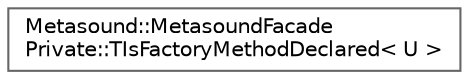 digraph "Graphical Class Hierarchy"
{
 // INTERACTIVE_SVG=YES
 // LATEX_PDF_SIZE
  bgcolor="transparent";
  edge [fontname=Helvetica,fontsize=10,labelfontname=Helvetica,labelfontsize=10];
  node [fontname=Helvetica,fontsize=10,shape=box,height=0.2,width=0.4];
  rankdir="LR";
  Node0 [id="Node000000",label="Metasound::MetasoundFacade\lPrivate::TIsFactoryMethodDeclared\< U \>",height=0.2,width=0.4,color="grey40", fillcolor="white", style="filled",URL="$d0/dbd/classMetasound_1_1MetasoundFacadePrivate_1_1TIsFactoryMethodDeclared.html",tooltip=" "];
}
